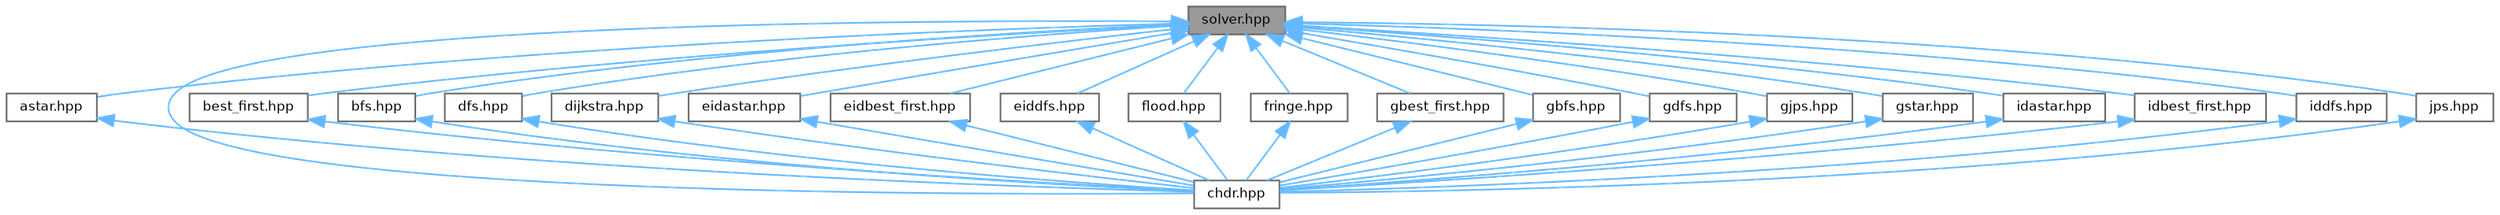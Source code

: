 digraph "solver.hpp"
{
 // LATEX_PDF_SIZE
  bgcolor="transparent";
  edge [fontname=Helvetica,fontsize=8,labelfontname=Helvetica,labelfontsize=8];
  node [fontname=Helvetica,fontsize=8,shape=box,height=0.2,width=0.4];
  Node1 [id="Node000001",label="solver.hpp",height=0.2,width=0.4,color="gray40", fillcolor="grey60", style="filled", fontcolor="black",tooltip=" "];
  Node1 -> Node2 [id="edge1_Node000001_Node000002",dir="back",color="steelblue1",style="solid",tooltip=" "];
  Node2 [id="Node000002",label="astar.hpp",height=0.2,width=0.4,color="grey40", fillcolor="white", style="filled",URL="$dc/da9/astar_8hpp.html",tooltip=" "];
  Node2 -> Node3 [id="edge2_Node000002_Node000003",dir="back",color="steelblue1",style="solid",tooltip=" "];
  Node3 [id="Node000003",label="chdr.hpp",height=0.2,width=0.4,color="grey40", fillcolor="white", style="filled",URL="$d9/d96/chdr_8hpp.html",tooltip=" "];
  Node1 -> Node4 [id="edge3_Node000001_Node000004",dir="back",color="steelblue1",style="solid",tooltip=" "];
  Node4 [id="Node000004",label="best_first.hpp",height=0.2,width=0.4,color="grey40", fillcolor="white", style="filled",URL="$d3/d77/best__first_8hpp.html",tooltip=" "];
  Node4 -> Node3 [id="edge4_Node000004_Node000003",dir="back",color="steelblue1",style="solid",tooltip=" "];
  Node1 -> Node5 [id="edge5_Node000001_Node000005",dir="back",color="steelblue1",style="solid",tooltip=" "];
  Node5 [id="Node000005",label="bfs.hpp",height=0.2,width=0.4,color="grey40", fillcolor="white", style="filled",URL="$da/d36/bfs_8hpp.html",tooltip=" "];
  Node5 -> Node3 [id="edge6_Node000005_Node000003",dir="back",color="steelblue1",style="solid",tooltip=" "];
  Node1 -> Node3 [id="edge7_Node000001_Node000003",dir="back",color="steelblue1",style="solid",tooltip=" "];
  Node1 -> Node6 [id="edge8_Node000001_Node000006",dir="back",color="steelblue1",style="solid",tooltip=" "];
  Node6 [id="Node000006",label="dfs.hpp",height=0.2,width=0.4,color="grey40", fillcolor="white", style="filled",URL="$d3/dec/dfs_8hpp.html",tooltip=" "];
  Node6 -> Node3 [id="edge9_Node000006_Node000003",dir="back",color="steelblue1",style="solid",tooltip=" "];
  Node1 -> Node7 [id="edge10_Node000001_Node000007",dir="back",color="steelblue1",style="solid",tooltip=" "];
  Node7 [id="Node000007",label="dijkstra.hpp",height=0.2,width=0.4,color="grey40", fillcolor="white", style="filled",URL="$d3/d11/dijkstra_8hpp.html",tooltip=" "];
  Node7 -> Node3 [id="edge11_Node000007_Node000003",dir="back",color="steelblue1",style="solid",tooltip=" "];
  Node1 -> Node8 [id="edge12_Node000001_Node000008",dir="back",color="steelblue1",style="solid",tooltip=" "];
  Node8 [id="Node000008",label="eidastar.hpp",height=0.2,width=0.4,color="grey40", fillcolor="white", style="filled",URL="$d6/ded/eidastar_8hpp.html",tooltip=" "];
  Node8 -> Node3 [id="edge13_Node000008_Node000003",dir="back",color="steelblue1",style="solid",tooltip=" "];
  Node1 -> Node9 [id="edge14_Node000001_Node000009",dir="back",color="steelblue1",style="solid",tooltip=" "];
  Node9 [id="Node000009",label="eidbest_first.hpp",height=0.2,width=0.4,color="grey40", fillcolor="white", style="filled",URL="$d8/d85/eidbest__first_8hpp.html",tooltip=" "];
  Node9 -> Node3 [id="edge15_Node000009_Node000003",dir="back",color="steelblue1",style="solid",tooltip=" "];
  Node1 -> Node10 [id="edge16_Node000001_Node000010",dir="back",color="steelblue1",style="solid",tooltip=" "];
  Node10 [id="Node000010",label="eiddfs.hpp",height=0.2,width=0.4,color="grey40", fillcolor="white", style="filled",URL="$dd/d95/eiddfs_8hpp.html",tooltip=" "];
  Node10 -> Node3 [id="edge17_Node000010_Node000003",dir="back",color="steelblue1",style="solid",tooltip=" "];
  Node1 -> Node11 [id="edge18_Node000001_Node000011",dir="back",color="steelblue1",style="solid",tooltip=" "];
  Node11 [id="Node000011",label="flood.hpp",height=0.2,width=0.4,color="grey40", fillcolor="white", style="filled",URL="$d8/d12/flood_8hpp.html",tooltip=" "];
  Node11 -> Node3 [id="edge19_Node000011_Node000003",dir="back",color="steelblue1",style="solid",tooltip=" "];
  Node1 -> Node12 [id="edge20_Node000001_Node000012",dir="back",color="steelblue1",style="solid",tooltip=" "];
  Node12 [id="Node000012",label="fringe.hpp",height=0.2,width=0.4,color="grey40", fillcolor="white", style="filled",URL="$d8/dd5/fringe_8hpp.html",tooltip=" "];
  Node12 -> Node3 [id="edge21_Node000012_Node000003",dir="back",color="steelblue1",style="solid",tooltip=" "];
  Node1 -> Node13 [id="edge22_Node000001_Node000013",dir="back",color="steelblue1",style="solid",tooltip=" "];
  Node13 [id="Node000013",label="gbest_first.hpp",height=0.2,width=0.4,color="grey40", fillcolor="white", style="filled",URL="$d3/d3e/gbest__first_8hpp.html",tooltip=" "];
  Node13 -> Node3 [id="edge23_Node000013_Node000003",dir="back",color="steelblue1",style="solid",tooltip=" "];
  Node1 -> Node14 [id="edge24_Node000001_Node000014",dir="back",color="steelblue1",style="solid",tooltip=" "];
  Node14 [id="Node000014",label="gbfs.hpp",height=0.2,width=0.4,color="grey40", fillcolor="white", style="filled",URL="$de/d94/gbfs_8hpp.html",tooltip=" "];
  Node14 -> Node3 [id="edge25_Node000014_Node000003",dir="back",color="steelblue1",style="solid",tooltip=" "];
  Node1 -> Node15 [id="edge26_Node000001_Node000015",dir="back",color="steelblue1",style="solid",tooltip=" "];
  Node15 [id="Node000015",label="gdfs.hpp",height=0.2,width=0.4,color="grey40", fillcolor="white", style="filled",URL="$d4/df2/gdfs_8hpp.html",tooltip=" "];
  Node15 -> Node3 [id="edge27_Node000015_Node000003",dir="back",color="steelblue1",style="solid",tooltip=" "];
  Node1 -> Node16 [id="edge28_Node000001_Node000016",dir="back",color="steelblue1",style="solid",tooltip=" "];
  Node16 [id="Node000016",label="gjps.hpp",height=0.2,width=0.4,color="grey40", fillcolor="white", style="filled",URL="$d3/d3e/gjps_8hpp.html",tooltip=" "];
  Node16 -> Node3 [id="edge29_Node000016_Node000003",dir="back",color="steelblue1",style="solid",tooltip=" "];
  Node1 -> Node17 [id="edge30_Node000001_Node000017",dir="back",color="steelblue1",style="solid",tooltip=" "];
  Node17 [id="Node000017",label="gstar.hpp",height=0.2,width=0.4,color="grey40", fillcolor="white", style="filled",URL="$d1/def/gstar_8hpp.html",tooltip=" "];
  Node17 -> Node3 [id="edge31_Node000017_Node000003",dir="back",color="steelblue1",style="solid",tooltip=" "];
  Node1 -> Node18 [id="edge32_Node000001_Node000018",dir="back",color="steelblue1",style="solid",tooltip=" "];
  Node18 [id="Node000018",label="idastar.hpp",height=0.2,width=0.4,color="grey40", fillcolor="white", style="filled",URL="$db/df9/idastar_8hpp.html",tooltip=" "];
  Node18 -> Node3 [id="edge33_Node000018_Node000003",dir="back",color="steelblue1",style="solid",tooltip=" "];
  Node1 -> Node19 [id="edge34_Node000001_Node000019",dir="back",color="steelblue1",style="solid",tooltip=" "];
  Node19 [id="Node000019",label="idbest_first.hpp",height=0.2,width=0.4,color="grey40", fillcolor="white", style="filled",URL="$d1/d3a/idbest__first_8hpp.html",tooltip=" "];
  Node19 -> Node3 [id="edge35_Node000019_Node000003",dir="back",color="steelblue1",style="solid",tooltip=" "];
  Node1 -> Node20 [id="edge36_Node000001_Node000020",dir="back",color="steelblue1",style="solid",tooltip=" "];
  Node20 [id="Node000020",label="iddfs.hpp",height=0.2,width=0.4,color="grey40", fillcolor="white", style="filled",URL="$df/d71/iddfs_8hpp.html",tooltip=" "];
  Node20 -> Node3 [id="edge37_Node000020_Node000003",dir="back",color="steelblue1",style="solid",tooltip=" "];
  Node1 -> Node21 [id="edge38_Node000001_Node000021",dir="back",color="steelblue1",style="solid",tooltip=" "];
  Node21 [id="Node000021",label="jps.hpp",height=0.2,width=0.4,color="grey40", fillcolor="white", style="filled",URL="$d9/de6/jps_8hpp.html",tooltip=" "];
  Node21 -> Node3 [id="edge39_Node000021_Node000003",dir="back",color="steelblue1",style="solid",tooltip=" "];
}
